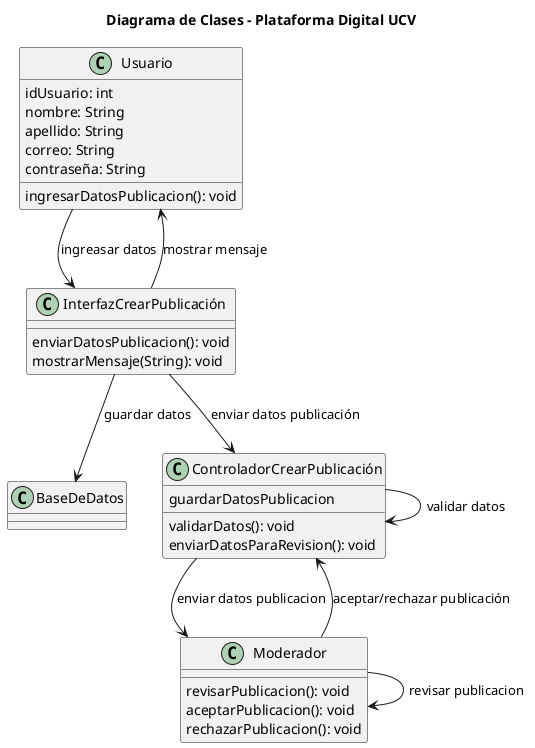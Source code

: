@startuml r14

/'
Crear el diagrama de despliegue del modelo de diseño del proyecto. Crear también el diagrama de clases y secuencia de un caso de uso representativo de la arquitectura, así como el diagrama que muestre la traza de las clases de diseño del modelo de diseño hacia clases del modelo de análisis.

Entregar los diagramas de despliegue, clases, secuencia y de traza del proyecto.
'/
title Diagrama de Clases - Plataforma Digital UCV

Usuario --> InterfazCrearPublicación : ingreasar datos

InterfazCrearPublicación --> BaseDeDatos : guardar datos
InterfazCrearPublicación --> ControladorCrearPublicación : enviar datos publicación 
InterfazCrearPublicación --> Usuario : mostrar mensaje 

ControladorCrearPublicación --> ControladorCrearPublicación : validar datos
ControladorCrearPublicación --> Moderador : enviar datos publicacion

Moderador --> Moderador : revisar publicacion
Moderador --> ControladorCrearPublicación : aceptar/rechazar publicación


class Usuario {
    idUsuario: int
    nombre: String
    apellido: String
    correo: String
    contraseña: String

    ingresarDatosPublicacion(): void
}

class InterfazCrearPublicación
{
    enviarDatosPublicacion(): void
    mostrarMensaje(String): void
}

class ControladorCrearPublicación
{
    validarDatos(): void 
    enviarDatosParaRevision(): void
    guardarDatosPublicacion
}

class Moderador 
{
    revisarPublicacion(): void
    aceptarPublicacion(): void
    rechazarPublicacion(): void
}

class BaseDeDatos

@enduml